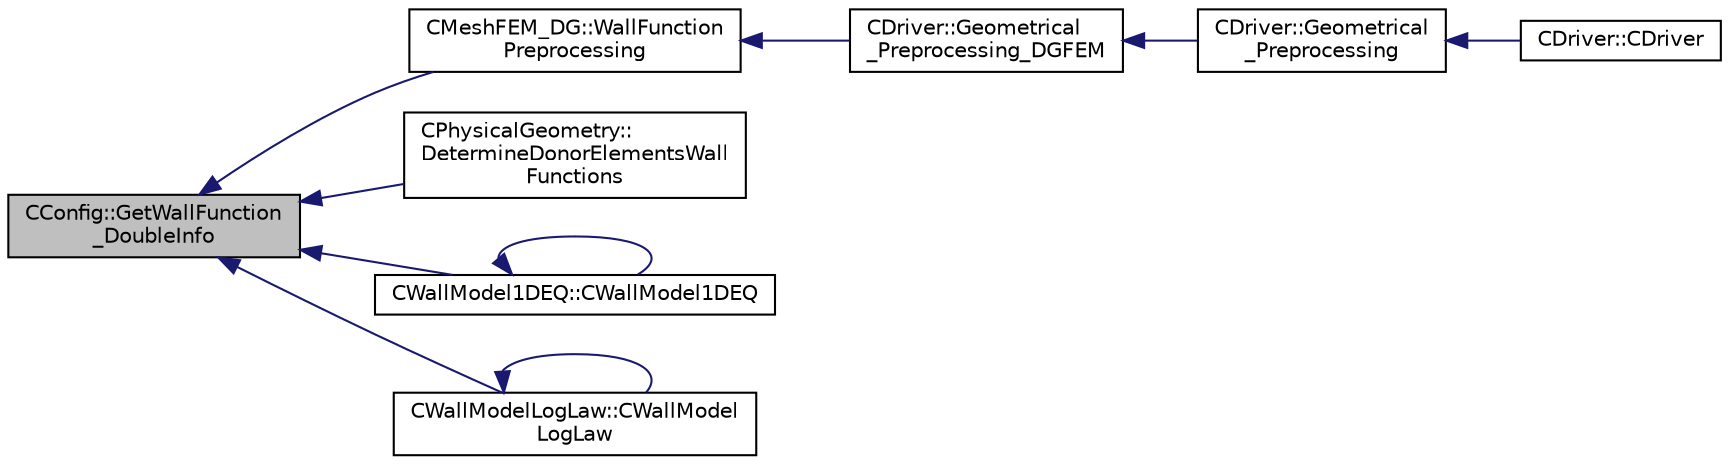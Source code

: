 digraph "CConfig::GetWallFunction_DoubleInfo"
{
  edge [fontname="Helvetica",fontsize="10",labelfontname="Helvetica",labelfontsize="10"];
  node [fontname="Helvetica",fontsize="10",shape=record];
  rankdir="LR";
  Node13652 [label="CConfig::GetWallFunction\l_DoubleInfo",height=0.2,width=0.4,color="black", fillcolor="grey75", style="filled", fontcolor="black"];
  Node13652 -> Node13653 [dir="back",color="midnightblue",fontsize="10",style="solid",fontname="Helvetica"];
  Node13653 [label="CMeshFEM_DG::WallFunction\lPreprocessing",height=0.2,width=0.4,color="black", fillcolor="white", style="filled",URL="$class_c_mesh_f_e_m___d_g.html#a098dcce939b1b802fc8946cbd4d9d0c6",tooltip="Function, which carries out the preprocessing tasks when wall functions are used. ..."];
  Node13653 -> Node13654 [dir="back",color="midnightblue",fontsize="10",style="solid",fontname="Helvetica"];
  Node13654 [label="CDriver::Geometrical\l_Preprocessing_DGFEM",height=0.2,width=0.4,color="black", fillcolor="white", style="filled",URL="$class_c_driver.html#a2d9ea1c3d957f03fa5e22fa55e3369a6",tooltip="Do the geometrical preprocessing for the DG FEM solver. "];
  Node13654 -> Node13655 [dir="back",color="midnightblue",fontsize="10",style="solid",fontname="Helvetica"];
  Node13655 [label="CDriver::Geometrical\l_Preprocessing",height=0.2,width=0.4,color="black", fillcolor="white", style="filled",URL="$class_c_driver.html#ad3d55fa299acdb779a7772bcee249004",tooltip="Construction of the edge-based data structure and the multigrid structure. "];
  Node13655 -> Node13656 [dir="back",color="midnightblue",fontsize="10",style="solid",fontname="Helvetica"];
  Node13656 [label="CDriver::CDriver",height=0.2,width=0.4,color="black", fillcolor="white", style="filled",URL="$class_c_driver.html#a3fca4a013a6efa9bbb38fe78a86b5f3d",tooltip="Constructor of the class. "];
  Node13652 -> Node13657 [dir="back",color="midnightblue",fontsize="10",style="solid",fontname="Helvetica"];
  Node13657 [label="CPhysicalGeometry::\lDetermineDonorElementsWall\lFunctions",height=0.2,width=0.4,color="black", fillcolor="white", style="filled",URL="$class_c_physical_geometry.html#acef4e18142b580bf09f21e5b71387d5f",tooltip="Determine the donor elements for the boundary elements on viscous wall boundaries when wall functions..."];
  Node13652 -> Node13658 [dir="back",color="midnightblue",fontsize="10",style="solid",fontname="Helvetica"];
  Node13658 [label="CWallModel1DEQ::CWallModel1DEQ",height=0.2,width=0.4,color="black", fillcolor="white", style="filled",URL="$class_c_wall_model1_d_e_q.html#a4c9ab8f01c2a80490ec16689245230e0",tooltip="Constructor of the class. "];
  Node13658 -> Node13658 [dir="back",color="midnightblue",fontsize="10",style="solid",fontname="Helvetica"];
  Node13652 -> Node13659 [dir="back",color="midnightblue",fontsize="10",style="solid",fontname="Helvetica"];
  Node13659 [label="CWallModelLogLaw::CWallModel\lLogLaw",height=0.2,width=0.4,color="black", fillcolor="white", style="filled",URL="$class_c_wall_model_log_law.html#a0c44696b3217d24428130da8d03f8a30",tooltip="Constructor of the class, which initializes the object. "];
  Node13659 -> Node13659 [dir="back",color="midnightblue",fontsize="10",style="solid",fontname="Helvetica"];
}
